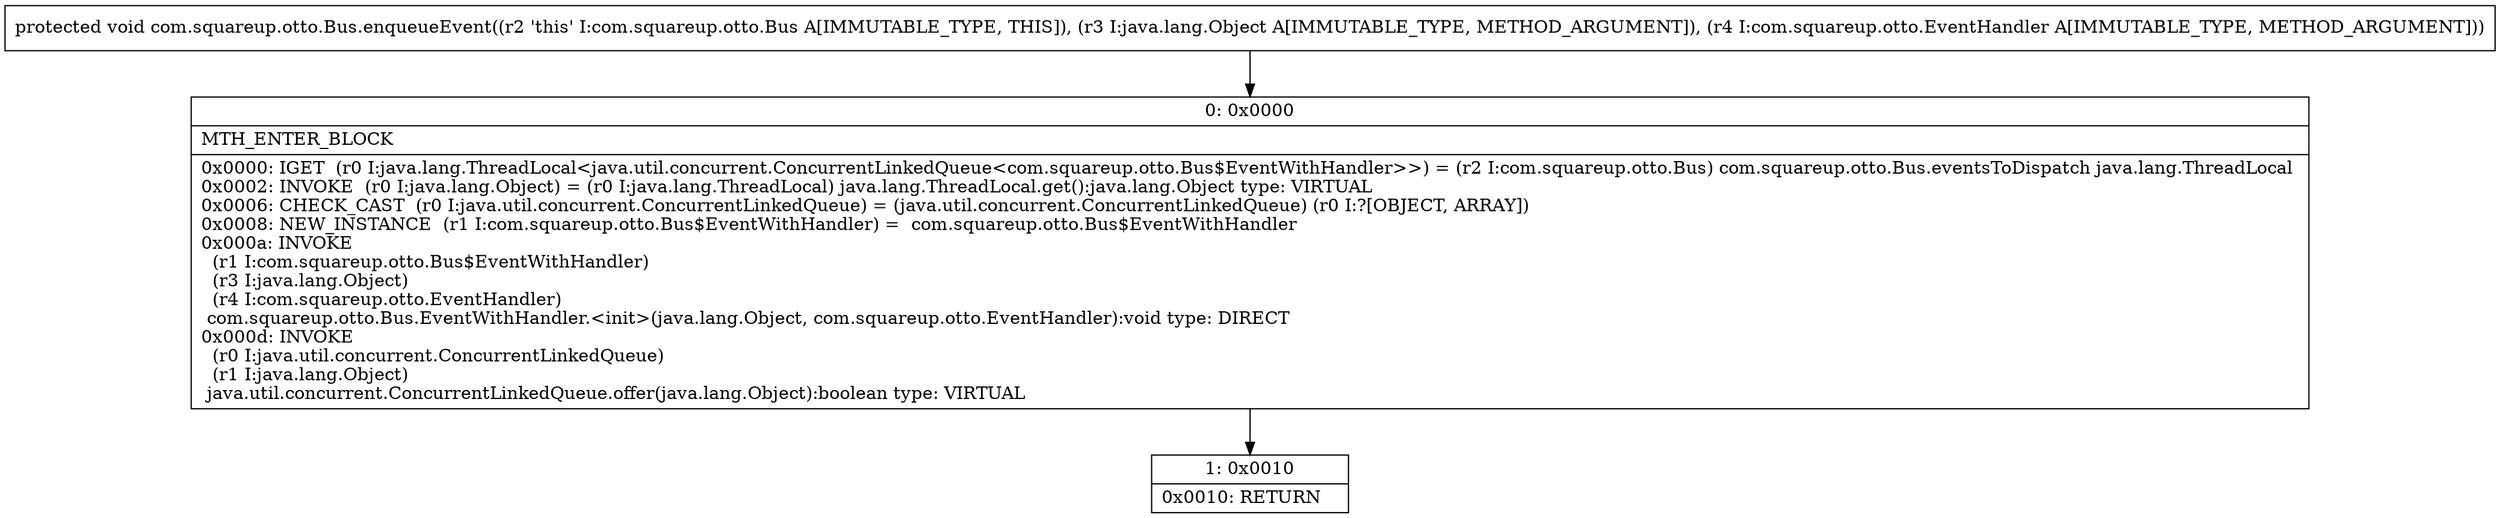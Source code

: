 digraph "CFG forcom.squareup.otto.Bus.enqueueEvent(Ljava\/lang\/Object;Lcom\/squareup\/otto\/EventHandler;)V" {
Node_0 [shape=record,label="{0\:\ 0x0000|MTH_ENTER_BLOCK\l|0x0000: IGET  (r0 I:java.lang.ThreadLocal\<java.util.concurrent.ConcurrentLinkedQueue\<com.squareup.otto.Bus$EventWithHandler\>\>) = (r2 I:com.squareup.otto.Bus) com.squareup.otto.Bus.eventsToDispatch java.lang.ThreadLocal \l0x0002: INVOKE  (r0 I:java.lang.Object) = (r0 I:java.lang.ThreadLocal) java.lang.ThreadLocal.get():java.lang.Object type: VIRTUAL \l0x0006: CHECK_CAST  (r0 I:java.util.concurrent.ConcurrentLinkedQueue) = (java.util.concurrent.ConcurrentLinkedQueue) (r0 I:?[OBJECT, ARRAY]) \l0x0008: NEW_INSTANCE  (r1 I:com.squareup.otto.Bus$EventWithHandler) =  com.squareup.otto.Bus$EventWithHandler \l0x000a: INVOKE  \l  (r1 I:com.squareup.otto.Bus$EventWithHandler)\l  (r3 I:java.lang.Object)\l  (r4 I:com.squareup.otto.EventHandler)\l com.squareup.otto.Bus.EventWithHandler.\<init\>(java.lang.Object, com.squareup.otto.EventHandler):void type: DIRECT \l0x000d: INVOKE  \l  (r0 I:java.util.concurrent.ConcurrentLinkedQueue)\l  (r1 I:java.lang.Object)\l java.util.concurrent.ConcurrentLinkedQueue.offer(java.lang.Object):boolean type: VIRTUAL \l}"];
Node_1 [shape=record,label="{1\:\ 0x0010|0x0010: RETURN   \l}"];
MethodNode[shape=record,label="{protected void com.squareup.otto.Bus.enqueueEvent((r2 'this' I:com.squareup.otto.Bus A[IMMUTABLE_TYPE, THIS]), (r3 I:java.lang.Object A[IMMUTABLE_TYPE, METHOD_ARGUMENT]), (r4 I:com.squareup.otto.EventHandler A[IMMUTABLE_TYPE, METHOD_ARGUMENT])) }"];
MethodNode -> Node_0;
Node_0 -> Node_1;
}

